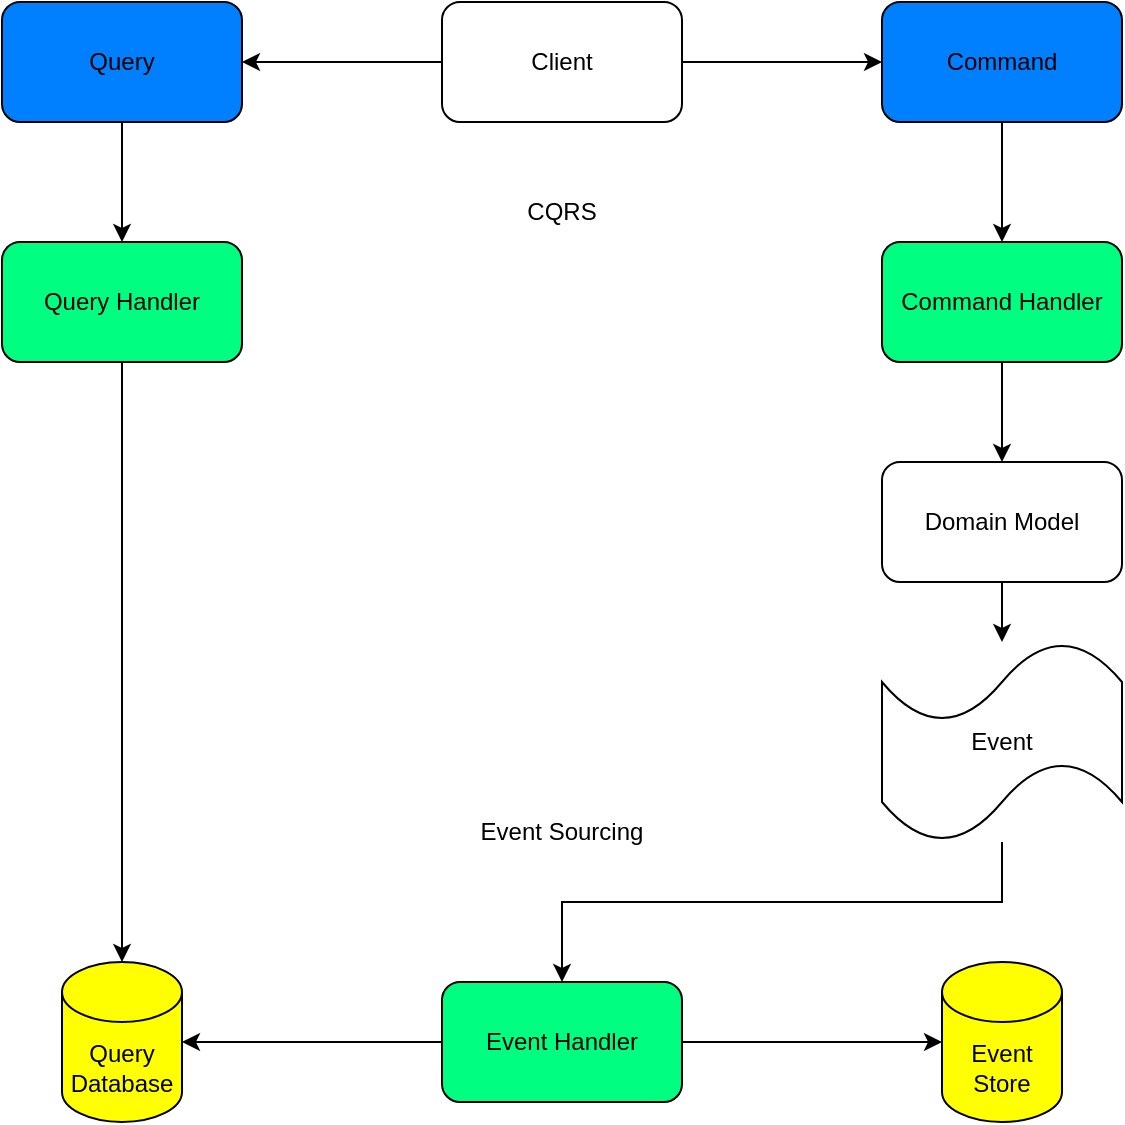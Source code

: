 <mxfile version="15.8.3" type="github">
  <diagram id="4s8N9h-pirFhaHFDGVHf" name="Page-1">
    <mxGraphModel dx="1662" dy="762" grid="1" gridSize="10" guides="1" tooltips="1" connect="1" arrows="1" fold="1" page="1" pageScale="1" pageWidth="850" pageHeight="1100" math="0" shadow="0">
      <root>
        <mxCell id="0" />
        <mxCell id="1" parent="0" />
        <mxCell id="Zb_pW7ebnW1HFFgXdqdz-6" style="edgeStyle=orthogonalEdgeStyle;rounded=0;orthogonalLoop=1;jettySize=auto;html=1;entryX=0;entryY=0.5;entryDx=0;entryDy=0;" edge="1" parent="1" source="Zb_pW7ebnW1HFFgXdqdz-1" target="Zb_pW7ebnW1HFFgXdqdz-3">
          <mxGeometry relative="1" as="geometry" />
        </mxCell>
        <mxCell id="Zb_pW7ebnW1HFFgXdqdz-16" style="edgeStyle=orthogonalEdgeStyle;rounded=0;orthogonalLoop=1;jettySize=auto;html=1;" edge="1" parent="1" source="Zb_pW7ebnW1HFFgXdqdz-1" target="Zb_pW7ebnW1HFFgXdqdz-2">
          <mxGeometry relative="1" as="geometry" />
        </mxCell>
        <mxCell id="Zb_pW7ebnW1HFFgXdqdz-1" value="Client" style="rounded=1;whiteSpace=wrap;html=1;" vertex="1" parent="1">
          <mxGeometry x="260" y="40" width="120" height="60" as="geometry" />
        </mxCell>
        <mxCell id="Zb_pW7ebnW1HFFgXdqdz-15" style="edgeStyle=orthogonalEdgeStyle;rounded=0;orthogonalLoop=1;jettySize=auto;html=1;entryX=0.5;entryY=0;entryDx=0;entryDy=0;" edge="1" parent="1" source="Zb_pW7ebnW1HFFgXdqdz-2" target="Zb_pW7ebnW1HFFgXdqdz-19">
          <mxGeometry relative="1" as="geometry" />
        </mxCell>
        <mxCell id="Zb_pW7ebnW1HFFgXdqdz-2" value="Query" style="rounded=1;whiteSpace=wrap;html=1;fillColor=#007FFF;" vertex="1" parent="1">
          <mxGeometry x="40" y="40" width="120" height="60" as="geometry" />
        </mxCell>
        <mxCell id="Zb_pW7ebnW1HFFgXdqdz-7" style="edgeStyle=orthogonalEdgeStyle;rounded=0;orthogonalLoop=1;jettySize=auto;html=1;" edge="1" parent="1" source="Zb_pW7ebnW1HFFgXdqdz-3" target="Zb_pW7ebnW1HFFgXdqdz-17">
          <mxGeometry relative="1" as="geometry" />
        </mxCell>
        <mxCell id="Zb_pW7ebnW1HFFgXdqdz-3" value="Command" style="rounded=1;whiteSpace=wrap;html=1;fillColor=#007FFF;" vertex="1" parent="1">
          <mxGeometry x="480" y="40" width="120" height="60" as="geometry" />
        </mxCell>
        <mxCell id="Zb_pW7ebnW1HFFgXdqdz-8" style="edgeStyle=orthogonalEdgeStyle;rounded=0;orthogonalLoop=1;jettySize=auto;html=1;" edge="1" parent="1" source="Zb_pW7ebnW1HFFgXdqdz-4" target="Zb_pW7ebnW1HFFgXdqdz-21">
          <mxGeometry relative="1" as="geometry">
            <mxPoint x="875" y="300" as="targetPoint" />
          </mxGeometry>
        </mxCell>
        <mxCell id="Zb_pW7ebnW1HFFgXdqdz-4" value="Domain Model" style="rounded=1;whiteSpace=wrap;html=1;" vertex="1" parent="1">
          <mxGeometry x="480" y="270" width="120" height="60" as="geometry" />
        </mxCell>
        <mxCell id="Zb_pW7ebnW1HFFgXdqdz-9" value="Event Store" style="shape=cylinder3;whiteSpace=wrap;html=1;boundedLbl=1;backgroundOutline=1;size=15;fillColor=#FFFF00;" vertex="1" parent="1">
          <mxGeometry x="510" y="520" width="60" height="80" as="geometry" />
        </mxCell>
        <mxCell id="Zb_pW7ebnW1HFFgXdqdz-13" style="edgeStyle=orthogonalEdgeStyle;rounded=0;orthogonalLoop=1;jettySize=auto;html=1;entryX=1;entryY=0.5;entryDx=0;entryDy=0;entryPerimeter=0;" edge="1" parent="1" source="Zb_pW7ebnW1HFFgXdqdz-10" target="Zb_pW7ebnW1HFFgXdqdz-12">
          <mxGeometry relative="1" as="geometry" />
        </mxCell>
        <mxCell id="Zb_pW7ebnW1HFFgXdqdz-27" style="edgeStyle=orthogonalEdgeStyle;rounded=0;orthogonalLoop=1;jettySize=auto;html=1;entryX=0;entryY=0.5;entryDx=0;entryDy=0;entryPerimeter=0;" edge="1" parent="1" source="Zb_pW7ebnW1HFFgXdqdz-10" target="Zb_pW7ebnW1HFFgXdqdz-9">
          <mxGeometry relative="1" as="geometry" />
        </mxCell>
        <mxCell id="Zb_pW7ebnW1HFFgXdqdz-10" value="Event Handler" style="rounded=1;whiteSpace=wrap;html=1;fillColor=#00FF80;" vertex="1" parent="1">
          <mxGeometry x="260" y="530" width="120" height="60" as="geometry" />
        </mxCell>
        <mxCell id="Zb_pW7ebnW1HFFgXdqdz-12" value="Query Database" style="shape=cylinder3;whiteSpace=wrap;html=1;boundedLbl=1;backgroundOutline=1;size=15;fillColor=#FFFF00;" vertex="1" parent="1">
          <mxGeometry x="70" y="520" width="60" height="80" as="geometry" />
        </mxCell>
        <mxCell id="Zb_pW7ebnW1HFFgXdqdz-18" style="edgeStyle=orthogonalEdgeStyle;rounded=0;orthogonalLoop=1;jettySize=auto;html=1;" edge="1" parent="1" source="Zb_pW7ebnW1HFFgXdqdz-17" target="Zb_pW7ebnW1HFFgXdqdz-4">
          <mxGeometry relative="1" as="geometry" />
        </mxCell>
        <mxCell id="Zb_pW7ebnW1HFFgXdqdz-17" value="Command Handler" style="rounded=1;whiteSpace=wrap;html=1;fillColor=#00FF80;" vertex="1" parent="1">
          <mxGeometry x="480" y="160" width="120" height="60" as="geometry" />
        </mxCell>
        <mxCell id="Zb_pW7ebnW1HFFgXdqdz-20" style="edgeStyle=orthogonalEdgeStyle;rounded=0;orthogonalLoop=1;jettySize=auto;html=1;entryX=0.5;entryY=0;entryDx=0;entryDy=0;entryPerimeter=0;" edge="1" parent="1" source="Zb_pW7ebnW1HFFgXdqdz-19" target="Zb_pW7ebnW1HFFgXdqdz-12">
          <mxGeometry relative="1" as="geometry" />
        </mxCell>
        <mxCell id="Zb_pW7ebnW1HFFgXdqdz-19" value="Query Handler" style="rounded=1;whiteSpace=wrap;html=1;fillColor=#00FF80;" vertex="1" parent="1">
          <mxGeometry x="40" y="160" width="120" height="60" as="geometry" />
        </mxCell>
        <mxCell id="Zb_pW7ebnW1HFFgXdqdz-22" style="edgeStyle=orthogonalEdgeStyle;rounded=0;orthogonalLoop=1;jettySize=auto;html=1;entryX=0.5;entryY=0;entryDx=0;entryDy=0;" edge="1" parent="1" source="Zb_pW7ebnW1HFFgXdqdz-21" target="Zb_pW7ebnW1HFFgXdqdz-10">
          <mxGeometry relative="1" as="geometry">
            <Array as="points">
              <mxPoint x="540" y="490" />
              <mxPoint x="320" y="490" />
            </Array>
          </mxGeometry>
        </mxCell>
        <mxCell id="Zb_pW7ebnW1HFFgXdqdz-21" value="Event" style="shape=tape;whiteSpace=wrap;html=1;" vertex="1" parent="1">
          <mxGeometry x="480" y="360" width="120" height="100" as="geometry" />
        </mxCell>
        <mxCell id="Zb_pW7ebnW1HFFgXdqdz-25" value="CQRS" style="text;html=1;strokeColor=none;fillColor=none;align=center;verticalAlign=middle;whiteSpace=wrap;rounded=0;" vertex="1" parent="1">
          <mxGeometry x="290" y="130" width="60" height="30" as="geometry" />
        </mxCell>
        <mxCell id="Zb_pW7ebnW1HFFgXdqdz-26" value="Event Sourcing" style="text;html=1;strokeColor=none;fillColor=none;align=center;verticalAlign=middle;whiteSpace=wrap;rounded=0;" vertex="1" parent="1">
          <mxGeometry x="265" y="440" width="110" height="30" as="geometry" />
        </mxCell>
      </root>
    </mxGraphModel>
  </diagram>
</mxfile>
